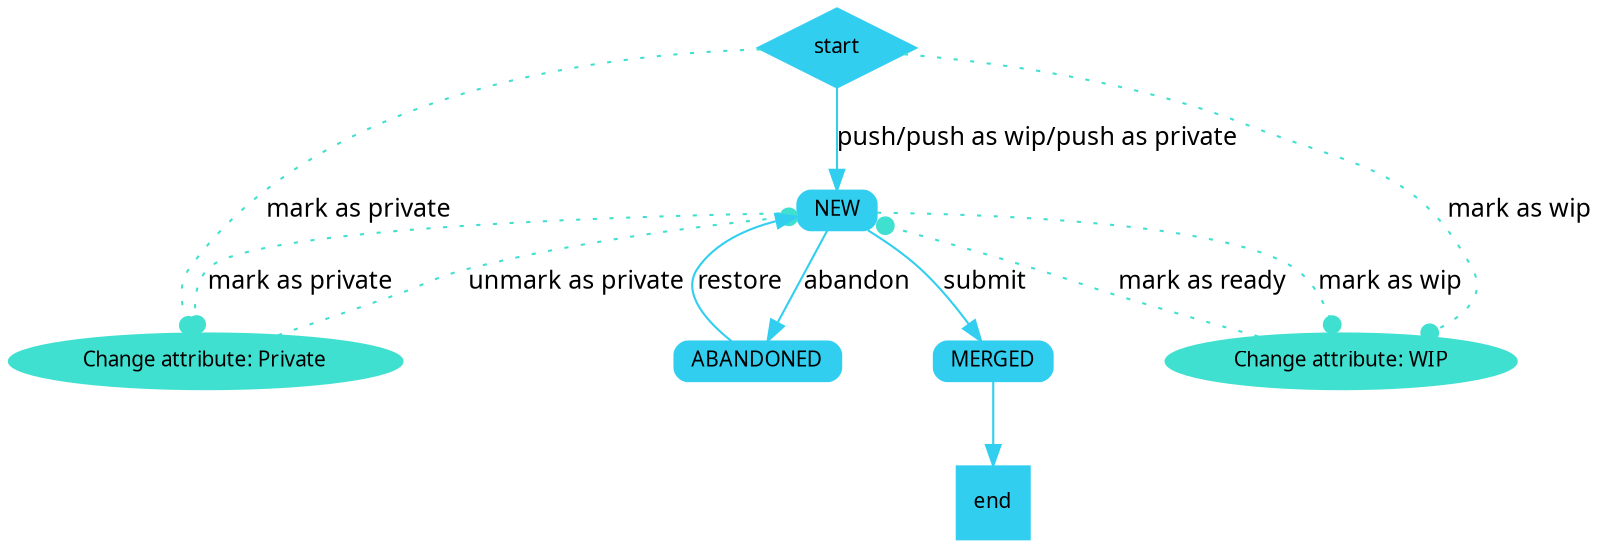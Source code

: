 digraph draft_patch_set_workflow {
start -> NEW  [ label="push/push as wip/push as private" fontname=Verdana fontsize=12, style=filled, color="#31CEF0" ]
start -> WIP [ label="mark as wip" fontname=Verdana fontsize=12, height=0.02, width=0.02, style=dotted, arrowhead="dot" color="turquoise"];
NEW -> WIP  [ label="mark as wip" fontname=Verdana fontsize=12, height=0.02, width=0.02, style=dotted, arrowhead="dot" color="turquoise"];
start -> PRIVATE [ label="mark as private" fontname=Verdana fontsize=12, height=0.02, width=0.02, style=dotted, arrowhead="dot" color="turquoise"];
NEW -> PRIVATE  [ label="mark as private" fontname=Verdana fontsize=12, height=0.02, width=0.02, style=dotted, arrowhead="dot" color="turquoise"];
PRIVATE -> NEW [ label="unmark as private" fontname=Verdana fontsize=12, height=0.02, width=0.02, style="dotted", arrowhead="dot" color="turquoise"];
WIP -> NEW [ label="mark as ready" fontname=Verdana fontsize=12, height=0.02, width=0.02, style="dotted", arrowhead="dot" color="turquoise"];
NEW -> MERGED [ label="submit" fontname=Verdana fontsize=12, height=0.02, width=0.02, style=filled, color="#31CEF0"];
NEW -> ABANDONED  [ label="abandon" fontname=Verdana fontsize=12, height=0.02, width=0.02, style=filled, color="#31CEF0"];
ABANDONED -> NEW [ label="restore" fontname=Verdana fontsize=12, height=0.02, width=0.02, style=filled, color="#31CEF0"];
MERGED -> end [ fontname=Verdana fontsize=12, style=filled, color="#31CEF0" ]

start [shape=Mdiamond fontname=Verdana, fontsize=10, height=0.02, width=0.02, style=filled, color="#31CEF0"];
end [shape=Msquare fontname=Verdana, fontsize=10, height=0.02, width=0.02, style=filled, color="#31CEF0"];
NEW [fontname=Verdana, fontsize=10, height=0.02, width=0.02, shape=Mrecord, style=filled, color="#31CEF0"]
WIP [label="Change attribute: WIP" fontname=Verdana, fontsize=10, height=0.02, width=0.02, shape=ellipse, style=filled, color="turquoise"]
PRIVATE [label="Change attribute: Private" fontname=Verdana, fontsize=10, height=0.02, width=0.02, shape=ellipse, style=filled, color="turquoise"]
MERGED [fontname=Verdana, fontsize=10, height=0.02, width=0.02, shape=Mrecord, style=filled, color="#31CEF0"]
ABANDONED [fontname=Verdana, fontsize=10, height=0.02, width=0.02, shape=Mrecord, style=filled, color="#31CEF0"]
}

